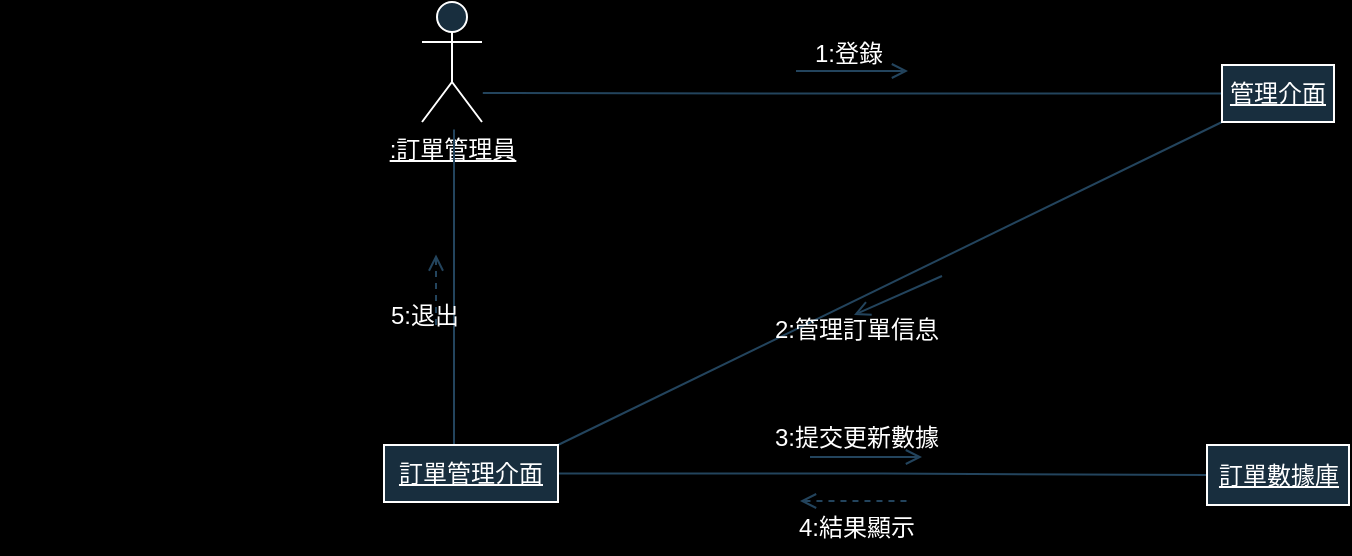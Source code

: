 <mxfile version="22.1.8" type="github">
  <diagram name="第 1 页" id="GCEE3g4SaXl2YrQMkeAl">
    <mxGraphModel dx="1895" dy="474" grid="0" gridSize="10" guides="1" tooltips="1" connect="1" arrows="1" fold="1" page="1" pageScale="1" pageWidth="827" pageHeight="1169" background="#000000" math="0" shadow="0">
      <root>
        <mxCell id="0" />
        <mxCell id="1" parent="0" />
        <mxCell id="RkFhWPHRfU5iy1-Skx0I-1" value="&lt;u&gt;:訂單管理員&lt;/u&gt;" style="shape=umlActor;verticalLabelPosition=bottom;verticalAlign=top;html=1;outlineConnect=0;fillColor=#182E3E;strokeColor=#FFFFFF;labelBackgroundColor=none;fontColor=#FFFFFF;" vertex="1" parent="1">
          <mxGeometry x="53" y="40" width="30" height="60" as="geometry" />
        </mxCell>
        <mxCell id="RkFhWPHRfU5iy1-Skx0I-2" style="edgeStyle=orthogonalEdgeStyle;rounded=0;orthogonalLoop=1;jettySize=auto;html=1;exitX=0.5;exitY=1;exitDx=0;exitDy=0;entryX=0.5;entryY=0;entryDx=0;entryDy=0;strokeColor=#23445D;endArrow=none;endFill=0;" edge="1" parent="1">
          <mxGeometry relative="1" as="geometry">
            <mxPoint x="69" y="103.75" as="sourcePoint" />
            <mxPoint x="69" y="265.25" as="targetPoint" />
          </mxGeometry>
        </mxCell>
        <mxCell id="RkFhWPHRfU5iy1-Skx0I-3" style="edgeStyle=orthogonalEdgeStyle;rounded=0;orthogonalLoop=1;jettySize=auto;html=1;exitX=0;exitY=0.5;exitDx=0;exitDy=0;strokeColor=#23445D;endArrow=none;endFill=0;" edge="1" parent="1" source="RkFhWPHRfU5iy1-Skx0I-5">
          <mxGeometry relative="1" as="geometry">
            <mxPoint x="83.4" y="85.5" as="targetPoint" />
          </mxGeometry>
        </mxCell>
        <mxCell id="RkFhWPHRfU5iy1-Skx0I-4" style="rounded=0;orthogonalLoop=1;jettySize=auto;html=1;exitX=0;exitY=1;exitDx=0;exitDy=0;strokeColor=#23445D;endArrow=none;endFill=0;entryX=1;entryY=0;entryDx=0;entryDy=0;" edge="1" parent="1" source="RkFhWPHRfU5iy1-Skx0I-5" target="RkFhWPHRfU5iy1-Skx0I-7">
          <mxGeometry relative="1" as="geometry">
            <mxPoint x="97" y="263.5" as="targetPoint" />
          </mxGeometry>
        </mxCell>
        <mxCell id="RkFhWPHRfU5iy1-Skx0I-5" value="&lt;u&gt;管理介面&lt;/u&gt;" style="rounded=0;whiteSpace=wrap;html=1;strokeColor=#FFFFFF;fontColor=#FFFFFF;fillColor=#182E3E;" vertex="1" parent="1">
          <mxGeometry x="453" y="71.5" width="56" height="28.5" as="geometry" />
        </mxCell>
        <mxCell id="RkFhWPHRfU5iy1-Skx0I-6" style="edgeStyle=orthogonalEdgeStyle;rounded=0;orthogonalLoop=1;jettySize=auto;html=1;exitX=1;exitY=0.5;exitDx=0;exitDy=0;entryX=0;entryY=0.5;entryDx=0;entryDy=0;strokeColor=#23445D;endArrow=none;endFill=0;" edge="1" parent="1" source="RkFhWPHRfU5iy1-Skx0I-7" target="RkFhWPHRfU5iy1-Skx0I-8">
          <mxGeometry relative="1" as="geometry" />
        </mxCell>
        <mxCell id="RkFhWPHRfU5iy1-Skx0I-7" value="&lt;u&gt;訂單管理介面&lt;/u&gt;" style="rounded=0;whiteSpace=wrap;html=1;strokeColor=#FFFFFF;fontColor=#FFFFFF;fillColor=#182E3E;" vertex="1" parent="1">
          <mxGeometry x="34" y="261.5" width="87" height="28.5" as="geometry" />
        </mxCell>
        <mxCell id="RkFhWPHRfU5iy1-Skx0I-8" value="&lt;u&gt;訂單數據庫&lt;/u&gt;" style="rounded=0;whiteSpace=wrap;html=1;strokeColor=#FFFFFF;fontColor=#FFFFFF;fillColor=#182E3E;" vertex="1" parent="1">
          <mxGeometry x="445.5" y="261.5" width="71" height="30" as="geometry" />
        </mxCell>
        <mxCell id="RkFhWPHRfU5iy1-Skx0I-11" value="" style="endArrow=open;endFill=0;html=1;edgeStyle=orthogonalEdgeStyle;align=left;verticalAlign=top;rounded=0;strokeColor=#23445D;" edge="1" parent="1">
          <mxGeometry x="-1" relative="1" as="geometry">
            <mxPoint x="240" y="74.5" as="sourcePoint" />
            <mxPoint x="296" y="74.5" as="targetPoint" />
          </mxGeometry>
        </mxCell>
        <mxCell id="RkFhWPHRfU5iy1-Skx0I-12" value="" style="edgeLabel;resizable=0;html=1;align=left;verticalAlign=bottom;strokeColor=#FFFFFF;fontColor=#FFFFFF;fillColor=#182E3E;" connectable="0" vertex="1" parent="RkFhWPHRfU5iy1-Skx0I-11">
          <mxGeometry x="-1" relative="1" as="geometry" />
        </mxCell>
        <mxCell id="RkFhWPHRfU5iy1-Skx0I-13" value="1:登錄" style="text;html=1;align=center;verticalAlign=middle;resizable=0;points=[];autosize=1;strokeColor=none;fillColor=none;fontColor=#FFFFFF;" vertex="1" parent="1">
          <mxGeometry x="240" y="52.5" width="52" height="26" as="geometry" />
        </mxCell>
        <mxCell id="RkFhWPHRfU5iy1-Skx0I-14" value="5:退出" style="text;html=1;align=center;verticalAlign=middle;resizable=0;points=[];autosize=1;strokeColor=none;fillColor=none;fontColor=#FFFFFF;" vertex="1" parent="1">
          <mxGeometry x="28" y="184" width="52" height="26" as="geometry" />
        </mxCell>
        <mxCell id="RkFhWPHRfU5iy1-Skx0I-15" value="" style="endArrow=open;endFill=0;html=1;edgeStyle=orthogonalEdgeStyle;align=left;verticalAlign=top;rounded=0;strokeColor=#23445D;startArrow=none;startFill=0;" edge="1" parent="1">
          <mxGeometry x="-1" relative="1" as="geometry">
            <mxPoint x="247" y="267.5" as="sourcePoint" />
            <mxPoint x="303" y="267.5" as="targetPoint" />
          </mxGeometry>
        </mxCell>
        <mxCell id="RkFhWPHRfU5iy1-Skx0I-16" value="" style="edgeLabel;resizable=0;html=1;align=left;verticalAlign=bottom;strokeColor=#FFFFFF;fontColor=#FFFFFF;fillColor=#182E3E;" connectable="0" vertex="1" parent="RkFhWPHRfU5iy1-Skx0I-15">
          <mxGeometry x="-1" relative="1" as="geometry" />
        </mxCell>
        <mxCell id="RkFhWPHRfU5iy1-Skx0I-17" value="3:提交更新數據" style="text;html=1;align=center;verticalAlign=middle;resizable=0;points=[];autosize=1;strokeColor=none;fillColor=none;fontColor=#FFFFFF;" vertex="1" parent="1">
          <mxGeometry x="220" y="244.5" width="100" height="26" as="geometry" />
        </mxCell>
        <mxCell id="RkFhWPHRfU5iy1-Skx0I-18" value="" style="endArrow=none;endFill=0;html=1;edgeStyle=orthogonalEdgeStyle;align=left;verticalAlign=top;rounded=0;strokeColor=#23445D;startArrow=open;startFill=0;dashed=1;" edge="1" parent="1">
          <mxGeometry x="-1" relative="1" as="geometry">
            <mxPoint x="60" y="166.25" as="sourcePoint" />
            <mxPoint x="60" y="203.25" as="targetPoint" />
          </mxGeometry>
        </mxCell>
        <mxCell id="RkFhWPHRfU5iy1-Skx0I-19" value="" style="edgeLabel;resizable=0;html=1;align=left;verticalAlign=bottom;strokeColor=#FFFFFF;fontColor=#FFFFFF;fillColor=#182E3E;" connectable="0" vertex="1" parent="RkFhWPHRfU5iy1-Skx0I-18">
          <mxGeometry x="-1" relative="1" as="geometry">
            <mxPoint x="-217" y="88" as="offset" />
          </mxGeometry>
        </mxCell>
        <mxCell id="RkFhWPHRfU5iy1-Skx0I-21" value="" style="endArrow=none;endFill=0;html=1;align=left;verticalAlign=top;rounded=0;strokeColor=#23445D;startArrow=open;startFill=0;" edge="1" parent="1">
          <mxGeometry x="-1" relative="1" as="geometry">
            <mxPoint x="269" y="196.5" as="sourcePoint" />
            <mxPoint x="313" y="177" as="targetPoint" />
          </mxGeometry>
        </mxCell>
        <mxCell id="RkFhWPHRfU5iy1-Skx0I-22" value="" style="edgeLabel;resizable=0;html=1;align=left;verticalAlign=bottom;strokeColor=#FFFFFF;fontColor=#FFFFFF;fillColor=#182E3E;" connectable="0" vertex="1" parent="RkFhWPHRfU5iy1-Skx0I-21">
          <mxGeometry x="-1" relative="1" as="geometry" />
        </mxCell>
        <mxCell id="RkFhWPHRfU5iy1-Skx0I-23" value="2:管理訂單信息" style="text;html=1;align=center;verticalAlign=middle;resizable=0;points=[];autosize=1;strokeColor=none;fillColor=none;fontColor=#FFFFFF;" vertex="1" parent="1">
          <mxGeometry x="220" y="191" width="100" height="26" as="geometry" />
        </mxCell>
        <mxCell id="RkFhWPHRfU5iy1-Skx0I-26" value="" style="endArrow=none;endFill=0;html=1;edgeStyle=orthogonalEdgeStyle;align=left;verticalAlign=top;rounded=0;strokeColor=#23445D;startArrow=open;startFill=0;dashed=1;" edge="1" parent="1">
          <mxGeometry x="-1" relative="1" as="geometry">
            <mxPoint x="242" y="289.5" as="sourcePoint" />
            <mxPoint x="298" y="289.5" as="targetPoint" />
          </mxGeometry>
        </mxCell>
        <mxCell id="RkFhWPHRfU5iy1-Skx0I-27" value="" style="edgeLabel;resizable=0;html=1;align=left;verticalAlign=bottom;strokeColor=#FFFFFF;fontColor=#FFFFFF;fillColor=#182E3E;" connectable="0" vertex="1" parent="RkFhWPHRfU5iy1-Skx0I-26">
          <mxGeometry x="-1" relative="1" as="geometry" />
        </mxCell>
        <mxCell id="RkFhWPHRfU5iy1-Skx0I-28" value="4:結果顯示" style="text;html=1;align=center;verticalAlign=middle;resizable=0;points=[];autosize=1;strokeColor=none;fillColor=none;fontColor=#FFFFFF;" vertex="1" parent="1">
          <mxGeometry x="232" y="290" width="76" height="26" as="geometry" />
        </mxCell>
      </root>
    </mxGraphModel>
  </diagram>
</mxfile>
